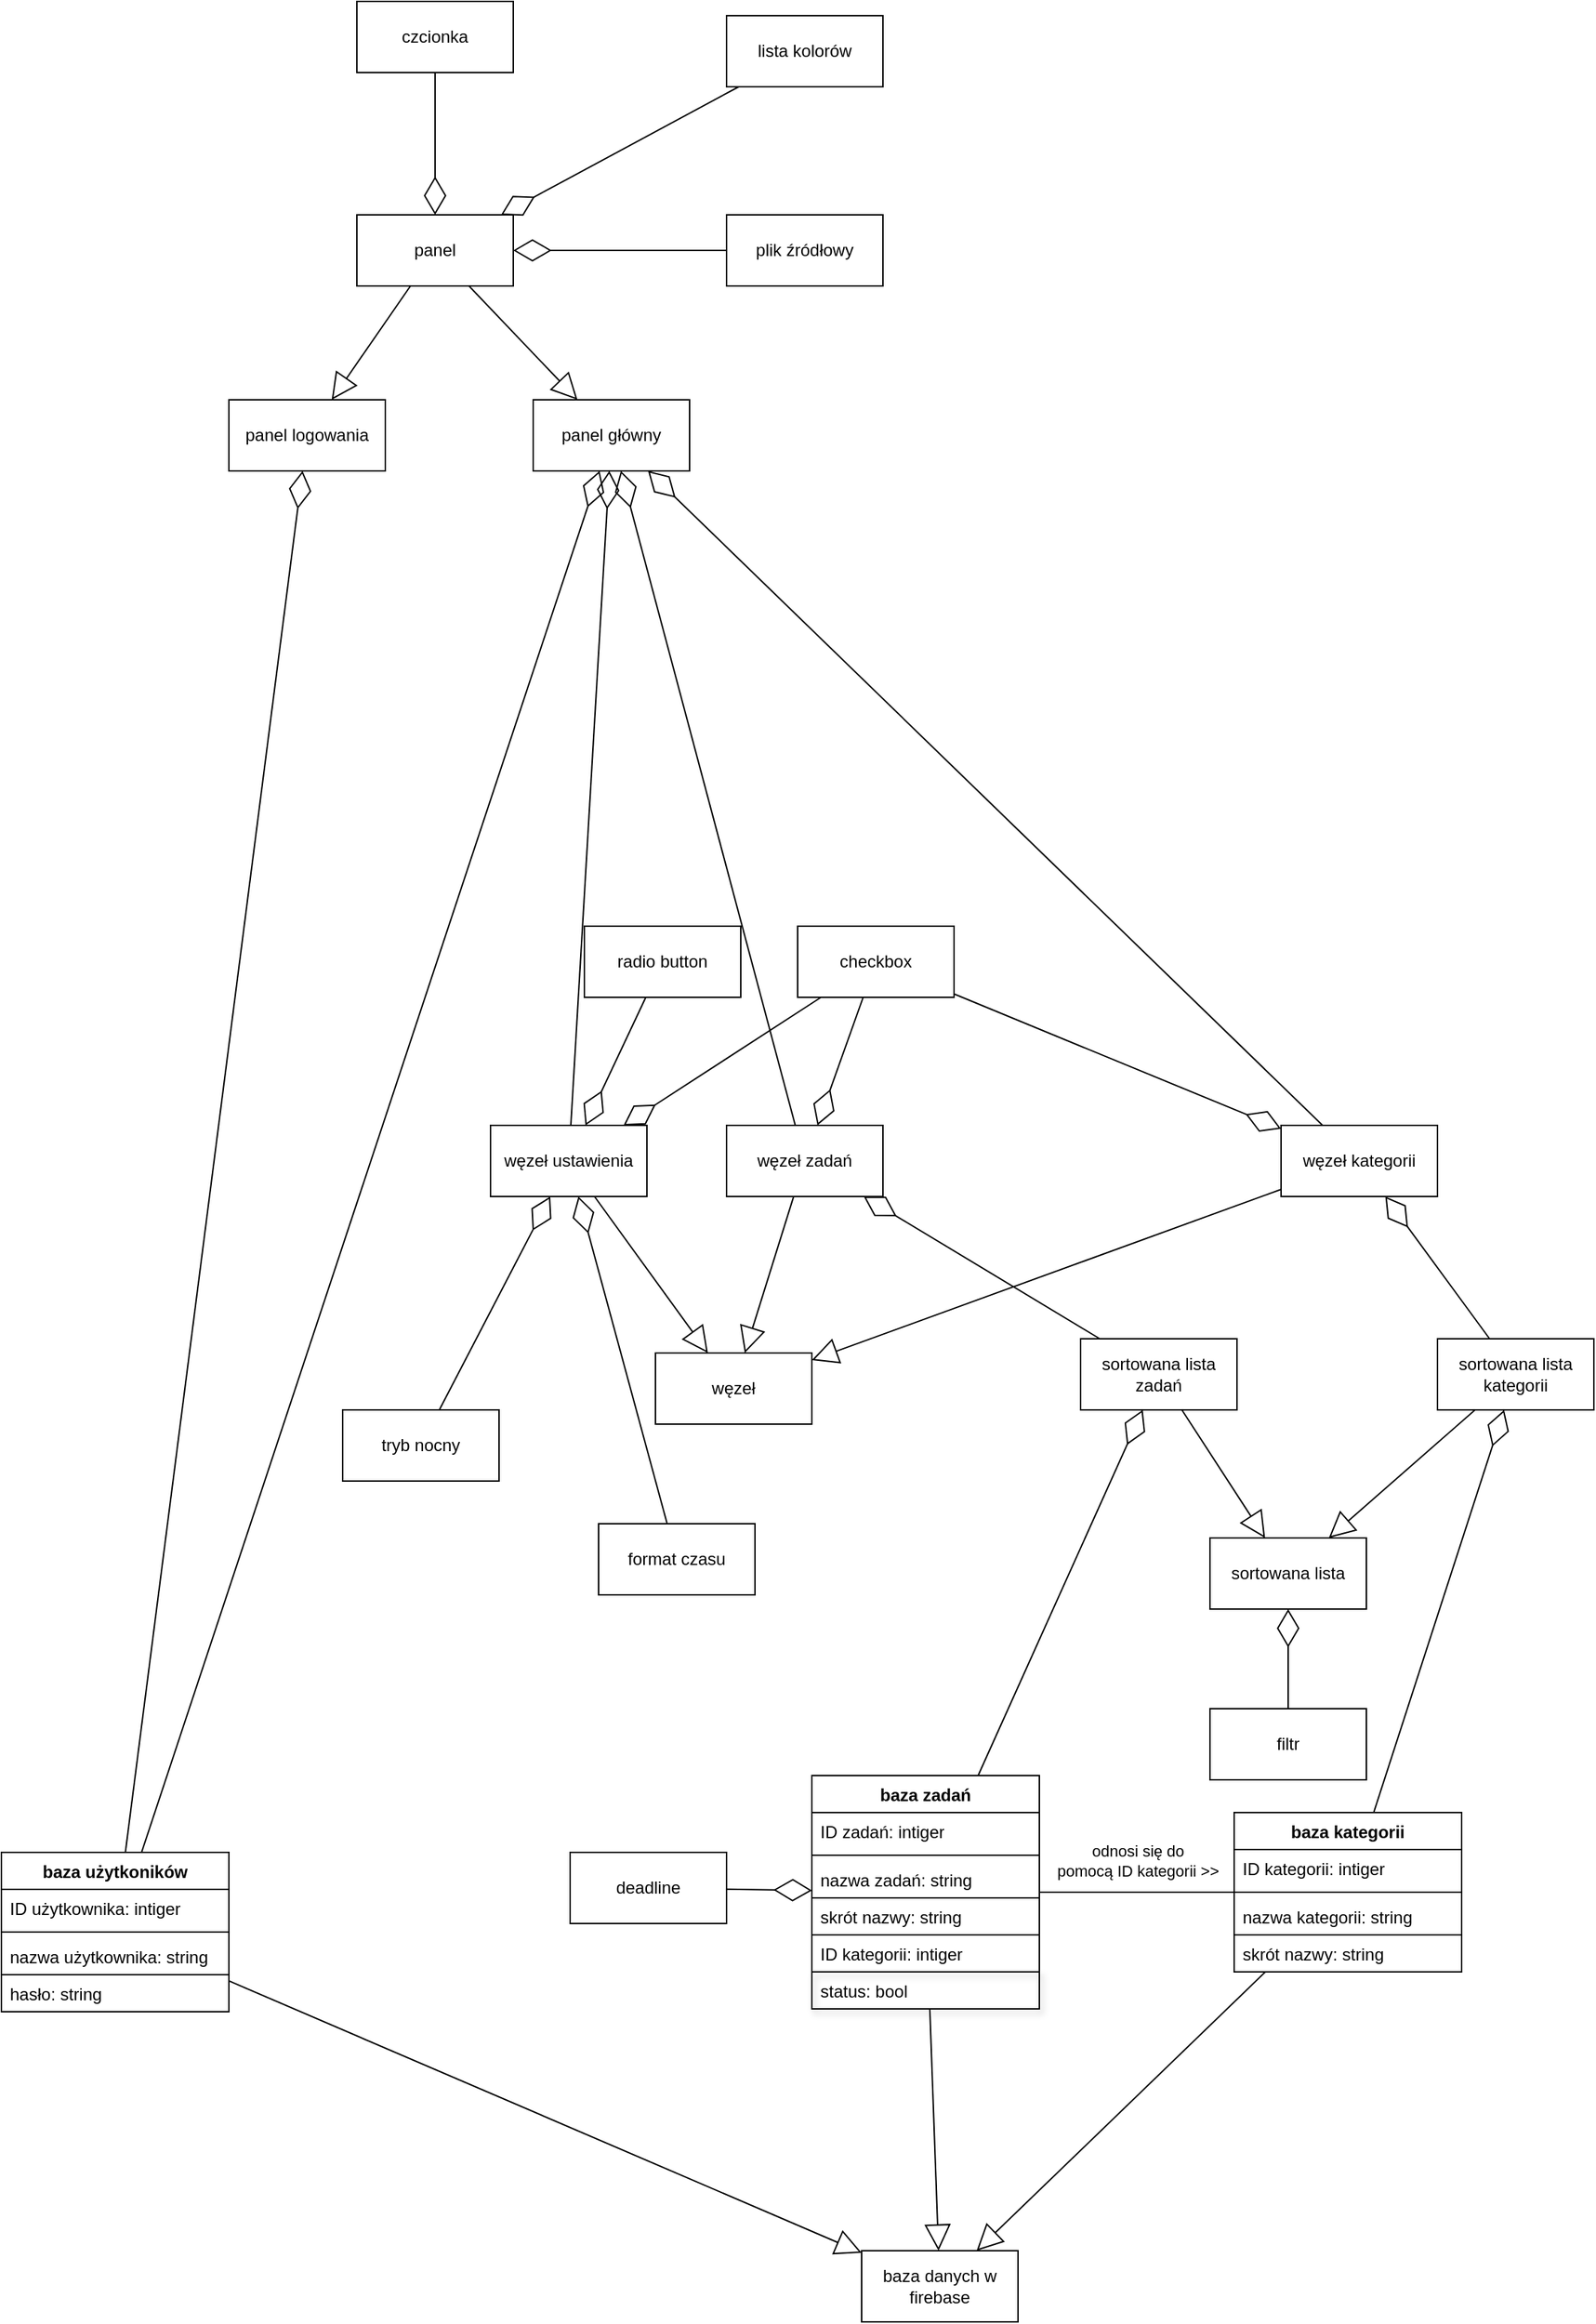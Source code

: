 <mxfile version="24.1.0" type="github">
  <diagram name="Strona-1" id="91CV94bHE18N9bor837x">
    <mxGraphModel dx="2796" dy="2047" grid="1" gridSize="10" guides="1" tooltips="1" connect="1" arrows="1" fold="1" page="1" pageScale="1" pageWidth="827" pageHeight="1169" math="0" shadow="0">
      <root>
        <mxCell id="0" />
        <mxCell id="1" parent="0" />
        <mxCell id="mU1lm-ajrZcSPC9ihISV-1" value="panel logowania" style="html=1;whiteSpace=wrap;" vertex="1" parent="1">
          <mxGeometry x="-240" y="-300" width="110" height="50" as="geometry" />
        </mxCell>
        <mxCell id="mU1lm-ajrZcSPC9ihISV-3" value="panel główny" style="html=1;whiteSpace=wrap;" vertex="1" parent="1">
          <mxGeometry x="-26" y="-300" width="110" height="50" as="geometry" />
        </mxCell>
        <mxCell id="mU1lm-ajrZcSPC9ihISV-4" value="panel" style="html=1;whiteSpace=wrap;" vertex="1" parent="1">
          <mxGeometry x="-150" y="-430" width="110" height="50" as="geometry" />
        </mxCell>
        <mxCell id="mU1lm-ajrZcSPC9ihISV-5" value="" style="endArrow=block;endSize=16;endFill=0;html=1;rounded=0;" edge="1" parent="1" source="mU1lm-ajrZcSPC9ihISV-4" target="mU1lm-ajrZcSPC9ihISV-1">
          <mxGeometry width="160" relative="1" as="geometry">
            <mxPoint x="-200" y="-160" as="sourcePoint" />
            <mxPoint x="-40" y="-160" as="targetPoint" />
          </mxGeometry>
        </mxCell>
        <mxCell id="mU1lm-ajrZcSPC9ihISV-6" value="" style="endArrow=block;endSize=16;endFill=0;html=1;rounded=0;" edge="1" parent="1" source="mU1lm-ajrZcSPC9ihISV-4" target="mU1lm-ajrZcSPC9ihISV-3">
          <mxGeometry width="160" relative="1" as="geometry">
            <mxPoint x="-14" y="-315" as="sourcePoint" />
            <mxPoint x="-70" y="-235" as="targetPoint" />
          </mxGeometry>
        </mxCell>
        <mxCell id="mU1lm-ajrZcSPC9ihISV-7" value="baza danych w firebase" style="html=1;whiteSpace=wrap;" vertex="1" parent="1">
          <mxGeometry x="205" y="1001" width="110" height="50" as="geometry" />
        </mxCell>
        <mxCell id="mU1lm-ajrZcSPC9ihISV-9" value="deadline" style="html=1;whiteSpace=wrap;" vertex="1" parent="1">
          <mxGeometry y="721" width="110" height="50" as="geometry" />
        </mxCell>
        <mxCell id="mU1lm-ajrZcSPC9ihISV-12" value="baza kategorii" style="swimlane;fontStyle=1;align=center;verticalAlign=top;childLayout=stackLayout;horizontal=1;startSize=26;horizontalStack=0;resizeParent=1;resizeParentMax=0;resizeLast=0;collapsible=1;marginBottom=0;whiteSpace=wrap;html=1;" vertex="1" parent="1">
          <mxGeometry x="467" y="693" width="160" height="112" as="geometry" />
        </mxCell>
        <mxCell id="mU1lm-ajrZcSPC9ihISV-13" value="ID kategorii: intiger" style="text;strokeColor=none;fillColor=none;align=left;verticalAlign=top;spacingLeft=4;spacingRight=4;overflow=hidden;rotatable=0;points=[[0,0.5],[1,0.5]];portConstraint=eastwest;whiteSpace=wrap;html=1;" vertex="1" parent="mU1lm-ajrZcSPC9ihISV-12">
          <mxGeometry y="26" width="160" height="26" as="geometry" />
        </mxCell>
        <mxCell id="mU1lm-ajrZcSPC9ihISV-14" value="" style="line;strokeWidth=1;fillColor=none;align=left;verticalAlign=middle;spacingTop=-1;spacingLeft=3;spacingRight=3;rotatable=0;labelPosition=right;points=[];portConstraint=eastwest;strokeColor=inherit;" vertex="1" parent="mU1lm-ajrZcSPC9ihISV-12">
          <mxGeometry y="52" width="160" height="8" as="geometry" />
        </mxCell>
        <mxCell id="mU1lm-ajrZcSPC9ihISV-15" value="&lt;div&gt;nazwa kategorii: string&lt;/div&gt;" style="text;strokeColor=none;fillColor=none;align=left;verticalAlign=top;spacingLeft=4;spacingRight=4;overflow=hidden;rotatable=0;points=[[0,0.5],[1,0.5]];portConstraint=eastwest;whiteSpace=wrap;html=1;" vertex="1" parent="mU1lm-ajrZcSPC9ihISV-12">
          <mxGeometry y="60" width="160" height="26" as="geometry" />
        </mxCell>
        <mxCell id="mU1lm-ajrZcSPC9ihISV-17" value="&lt;div&gt;skrót nazwy: string&lt;/div&gt;" style="text;strokeColor=#000000;fillColor=none;align=left;verticalAlign=top;spacingLeft=4;spacingRight=4;overflow=hidden;rotatable=0;points=[[0,0.5],[1,0.5]];portConstraint=eastwest;whiteSpace=wrap;html=1;" vertex="1" parent="mU1lm-ajrZcSPC9ihISV-12">
          <mxGeometry y="86" width="160" height="26" as="geometry" />
        </mxCell>
        <mxCell id="mU1lm-ajrZcSPC9ihISV-19" value="baza zadań" style="swimlane;fontStyle=1;align=center;verticalAlign=top;childLayout=stackLayout;horizontal=1;startSize=26;horizontalStack=0;resizeParent=1;resizeParentMax=0;resizeLast=0;collapsible=1;marginBottom=0;whiteSpace=wrap;html=1;" vertex="1" parent="1">
          <mxGeometry x="170" y="667" width="160" height="164" as="geometry" />
        </mxCell>
        <mxCell id="mU1lm-ajrZcSPC9ihISV-20" value="ID zadań: intiger" style="text;strokeColor=none;fillColor=none;align=left;verticalAlign=top;spacingLeft=4;spacingRight=4;overflow=hidden;rotatable=0;points=[[0,0.5],[1,0.5]];portConstraint=eastwest;whiteSpace=wrap;html=1;" vertex="1" parent="mU1lm-ajrZcSPC9ihISV-19">
          <mxGeometry y="26" width="160" height="26" as="geometry" />
        </mxCell>
        <mxCell id="mU1lm-ajrZcSPC9ihISV-21" value="" style="line;strokeWidth=1;fillColor=none;align=left;verticalAlign=middle;spacingTop=-1;spacingLeft=3;spacingRight=3;rotatable=0;labelPosition=right;points=[];portConstraint=eastwest;strokeColor=inherit;" vertex="1" parent="mU1lm-ajrZcSPC9ihISV-19">
          <mxGeometry y="52" width="160" height="8" as="geometry" />
        </mxCell>
        <mxCell id="mU1lm-ajrZcSPC9ihISV-22" value="&lt;div&gt;nazwa zadań: string&lt;/div&gt;" style="text;strokeColor=none;fillColor=none;align=left;verticalAlign=top;spacingLeft=4;spacingRight=4;overflow=hidden;rotatable=0;points=[[0,0.5],[1,0.5]];portConstraint=eastwest;whiteSpace=wrap;html=1;" vertex="1" parent="mU1lm-ajrZcSPC9ihISV-19">
          <mxGeometry y="60" width="160" height="26" as="geometry" />
        </mxCell>
        <mxCell id="mU1lm-ajrZcSPC9ihISV-23" value="&lt;div&gt;skrót nazwy: string&lt;/div&gt;" style="text;strokeColor=#000000;fillColor=none;align=left;verticalAlign=top;spacingLeft=4;spacingRight=4;overflow=hidden;rotatable=0;points=[[0,0.5],[1,0.5]];portConstraint=eastwest;whiteSpace=wrap;html=1;" vertex="1" parent="mU1lm-ajrZcSPC9ihISV-19">
          <mxGeometry y="86" width="160" height="26" as="geometry" />
        </mxCell>
        <mxCell id="mU1lm-ajrZcSPC9ihISV-98" value="ID kategorii: intiger" style="text;strokeColor=#000000;fillColor=none;align=left;verticalAlign=top;spacingLeft=4;spacingRight=4;overflow=hidden;rotatable=0;points=[[0,0.5],[1,0.5]];portConstraint=eastwest;whiteSpace=wrap;html=1;" vertex="1" parent="mU1lm-ajrZcSPC9ihISV-19">
          <mxGeometry y="112" width="160" height="26" as="geometry" />
        </mxCell>
        <mxCell id="mU1lm-ajrZcSPC9ihISV-24" value="status: bool" style="text;strokeColor=#000000;fillColor=none;align=left;verticalAlign=top;spacingLeft=4;spacingRight=4;overflow=hidden;rotatable=0;points=[[0,0.5],[1,0.5]];portConstraint=eastwest;whiteSpace=wrap;html=1;shadow=1;" vertex="1" parent="mU1lm-ajrZcSPC9ihISV-19">
          <mxGeometry y="138" width="160" height="26" as="geometry" />
        </mxCell>
        <mxCell id="mU1lm-ajrZcSPC9ihISV-25" value="baza użytkoników" style="swimlane;fontStyle=1;align=center;verticalAlign=top;childLayout=stackLayout;horizontal=1;startSize=26;horizontalStack=0;resizeParent=1;resizeParentMax=0;resizeLast=0;collapsible=1;marginBottom=0;whiteSpace=wrap;html=1;" vertex="1" parent="1">
          <mxGeometry x="-400" y="721" width="160" height="112" as="geometry" />
        </mxCell>
        <mxCell id="mU1lm-ajrZcSPC9ihISV-26" value="ID użytkownika: intiger" style="text;strokeColor=none;fillColor=none;align=left;verticalAlign=top;spacingLeft=4;spacingRight=4;overflow=hidden;rotatable=0;points=[[0,0.5],[1,0.5]];portConstraint=eastwest;whiteSpace=wrap;html=1;" vertex="1" parent="mU1lm-ajrZcSPC9ihISV-25">
          <mxGeometry y="26" width="160" height="26" as="geometry" />
        </mxCell>
        <mxCell id="mU1lm-ajrZcSPC9ihISV-27" value="" style="line;strokeWidth=1;fillColor=none;align=left;verticalAlign=middle;spacingTop=-1;spacingLeft=3;spacingRight=3;rotatable=0;labelPosition=right;points=[];portConstraint=eastwest;strokeColor=inherit;" vertex="1" parent="mU1lm-ajrZcSPC9ihISV-25">
          <mxGeometry y="52" width="160" height="8" as="geometry" />
        </mxCell>
        <mxCell id="mU1lm-ajrZcSPC9ihISV-28" value="&lt;div&gt;nazwa użytkownika: string&lt;/div&gt;" style="text;strokeColor=none;fillColor=none;align=left;verticalAlign=top;spacingLeft=4;spacingRight=4;overflow=hidden;rotatable=0;points=[[0,0.5],[1,0.5]];portConstraint=eastwest;whiteSpace=wrap;html=1;" vertex="1" parent="mU1lm-ajrZcSPC9ihISV-25">
          <mxGeometry y="60" width="160" height="26" as="geometry" />
        </mxCell>
        <mxCell id="mU1lm-ajrZcSPC9ihISV-29" value="&lt;div&gt;hasło: string&lt;/div&gt;" style="text;strokeColor=#000000;fillColor=none;align=left;verticalAlign=top;spacingLeft=4;spacingRight=4;overflow=hidden;rotatable=0;points=[[0,0.5],[1,0.5]];portConstraint=eastwest;whiteSpace=wrap;html=1;" vertex="1" parent="mU1lm-ajrZcSPC9ihISV-25">
          <mxGeometry y="86" width="160" height="26" as="geometry" />
        </mxCell>
        <mxCell id="mU1lm-ajrZcSPC9ihISV-31" value="" style="endArrow=block;endSize=16;endFill=0;html=1;rounded=0;" edge="1" parent="1" source="mU1lm-ajrZcSPC9ihISV-25" target="mU1lm-ajrZcSPC9ihISV-7">
          <mxGeometry width="160" relative="1" as="geometry">
            <mxPoint x="103" y="901" as="sourcePoint" />
            <mxPoint x="47" y="981" as="targetPoint" />
          </mxGeometry>
        </mxCell>
        <mxCell id="mU1lm-ajrZcSPC9ihISV-33" value="" style="endArrow=block;endSize=16;endFill=0;html=1;rounded=0;" edge="1" parent="1" source="mU1lm-ajrZcSPC9ihISV-12" target="mU1lm-ajrZcSPC9ihISV-7">
          <mxGeometry width="160" relative="1" as="geometry">
            <mxPoint x="396" y="951" as="sourcePoint" />
            <mxPoint x="340" y="1031" as="targetPoint" />
          </mxGeometry>
        </mxCell>
        <mxCell id="mU1lm-ajrZcSPC9ihISV-41" value="" style="endArrow=none;html=1;edgeStyle=orthogonalEdgeStyle;rounded=0;" edge="1" parent="1" source="mU1lm-ajrZcSPC9ihISV-19" target="mU1lm-ajrZcSPC9ihISV-12">
          <mxGeometry relative="1" as="geometry">
            <mxPoint x="350" y="614" as="sourcePoint" />
            <mxPoint x="510" y="614" as="targetPoint" />
          </mxGeometry>
        </mxCell>
        <mxCell id="mU1lm-ajrZcSPC9ihISV-45" value="odnosi się do &lt;br&gt;pomocą&amp;nbsp;ID kategorii &amp;gt;&amp;gt;" style="edgeLabel;html=1;align=center;verticalAlign=middle;resizable=0;points=[];" vertex="1" connectable="0" parent="mU1lm-ajrZcSPC9ihISV-41">
          <mxGeometry x="0.001" y="4" relative="1" as="geometry">
            <mxPoint y="-18" as="offset" />
          </mxGeometry>
        </mxCell>
        <mxCell id="mU1lm-ajrZcSPC9ihISV-46" value="" style="endArrow=block;endSize=16;endFill=0;html=1;rounded=0;" edge="1" parent="1" source="mU1lm-ajrZcSPC9ihISV-19" target="mU1lm-ajrZcSPC9ihISV-7">
          <mxGeometry width="160" relative="1" as="geometry">
            <mxPoint x="499" y="815" as="sourcePoint" />
            <mxPoint x="296" y="1011" as="targetPoint" />
          </mxGeometry>
        </mxCell>
        <mxCell id="mU1lm-ajrZcSPC9ihISV-47" value="" style="endArrow=diamondThin;endFill=0;endSize=24;html=1;rounded=0;" edge="1" parent="1" source="mU1lm-ajrZcSPC9ihISV-9" target="mU1lm-ajrZcSPC9ihISV-19">
          <mxGeometry width="160" relative="1" as="geometry">
            <mxPoint x="230" y="581" as="sourcePoint" />
            <mxPoint x="390" y="581" as="targetPoint" />
          </mxGeometry>
        </mxCell>
        <mxCell id="mU1lm-ajrZcSPC9ihISV-48" value="" style="endArrow=diamondThin;endFill=0;endSize=24;html=1;rounded=0;" edge="1" parent="1" source="mU1lm-ajrZcSPC9ihISV-25" target="mU1lm-ajrZcSPC9ihISV-1">
          <mxGeometry width="160" relative="1" as="geometry">
            <mxPoint x="60" y="519" as="sourcePoint" />
            <mxPoint x="120" y="510" as="targetPoint" />
          </mxGeometry>
        </mxCell>
        <mxCell id="mU1lm-ajrZcSPC9ihISV-49" value="lista kolorów" style="html=1;whiteSpace=wrap;" vertex="1" parent="1">
          <mxGeometry x="110" y="-570" width="110" height="50" as="geometry" />
        </mxCell>
        <mxCell id="mU1lm-ajrZcSPC9ihISV-51" value="" style="endArrow=diamondThin;endFill=0;endSize=24;html=1;rounded=0;" edge="1" parent="1" source="mU1lm-ajrZcSPC9ihISV-49" target="mU1lm-ajrZcSPC9ihISV-4">
          <mxGeometry width="160" relative="1" as="geometry">
            <mxPoint x="152" y="-380" as="sourcePoint" />
            <mxPoint x="212" y="-389" as="targetPoint" />
          </mxGeometry>
        </mxCell>
        <mxCell id="mU1lm-ajrZcSPC9ihISV-52" value="" style="endArrow=diamondThin;endFill=0;endSize=24;html=1;rounded=0;" edge="1" parent="1" source="mU1lm-ajrZcSPC9ihISV-25" target="mU1lm-ajrZcSPC9ihISV-3">
          <mxGeometry width="160" relative="1" as="geometry">
            <mxPoint x="70" y="741" as="sourcePoint" />
            <mxPoint x="284" y="300" as="targetPoint" />
          </mxGeometry>
        </mxCell>
        <mxCell id="mU1lm-ajrZcSPC9ihISV-53" value="" style="endArrow=diamondThin;endFill=0;endSize=24;html=1;rounded=0;" edge="1" parent="1" source="mU1lm-ajrZcSPC9ihISV-19" target="mU1lm-ajrZcSPC9ihISV-60">
          <mxGeometry width="160" relative="1" as="geometry">
            <mxPoint x="-40" y="731" as="sourcePoint" />
            <mxPoint x="355" y="290" as="targetPoint" />
          </mxGeometry>
        </mxCell>
        <mxCell id="mU1lm-ajrZcSPC9ihISV-54" value="" style="endArrow=diamondThin;endFill=0;endSize=24;html=1;rounded=0;" edge="1" parent="1" source="mU1lm-ajrZcSPC9ihISV-12" target="mU1lm-ajrZcSPC9ihISV-61">
          <mxGeometry width="160" relative="1" as="geometry">
            <mxPoint x="-30" y="741" as="sourcePoint" />
            <mxPoint x="365" y="300" as="targetPoint" />
          </mxGeometry>
        </mxCell>
        <mxCell id="mU1lm-ajrZcSPC9ihISV-55" value="plik źródłowy" style="html=1;whiteSpace=wrap;" vertex="1" parent="1">
          <mxGeometry x="110" y="-430" width="110" height="50" as="geometry" />
        </mxCell>
        <mxCell id="mU1lm-ajrZcSPC9ihISV-56" value="" style="endArrow=diamondThin;endFill=0;endSize=24;html=1;rounded=0;" edge="1" parent="1" source="mU1lm-ajrZcSPC9ihISV-55" target="mU1lm-ajrZcSPC9ihISV-4">
          <mxGeometry width="160" relative="1" as="geometry">
            <mxPoint x="372.5" y="150" as="sourcePoint" />
            <mxPoint x="221.5" y="-263" as="targetPoint" />
          </mxGeometry>
        </mxCell>
        <mxCell id="mU1lm-ajrZcSPC9ihISV-57" value="sortowana lista" style="html=1;whiteSpace=wrap;" vertex="1" parent="1">
          <mxGeometry x="450" y="500" width="110" height="50" as="geometry" />
        </mxCell>
        <mxCell id="mU1lm-ajrZcSPC9ihISV-60" value="sortowana lista zadań" style="html=1;whiteSpace=wrap;" vertex="1" parent="1">
          <mxGeometry x="359" y="360" width="110" height="50" as="geometry" />
        </mxCell>
        <mxCell id="mU1lm-ajrZcSPC9ihISV-61" value="sortowana lista kategorii" style="html=1;whiteSpace=wrap;" vertex="1" parent="1">
          <mxGeometry x="610" y="360" width="110" height="50" as="geometry" />
        </mxCell>
        <mxCell id="mU1lm-ajrZcSPC9ihISV-62" value="filtr" style="html=1;whiteSpace=wrap;" vertex="1" parent="1">
          <mxGeometry x="450" y="620" width="110" height="50" as="geometry" />
        </mxCell>
        <mxCell id="mU1lm-ajrZcSPC9ihISV-63" value="" style="endArrow=diamondThin;endFill=0;endSize=24;html=1;rounded=0;" edge="1" parent="1" source="mU1lm-ajrZcSPC9ihISV-62" target="mU1lm-ajrZcSPC9ihISV-57">
          <mxGeometry width="160" relative="1" as="geometry">
            <mxPoint x="617" y="703" as="sourcePoint" />
            <mxPoint x="640" y="500" as="targetPoint" />
          </mxGeometry>
        </mxCell>
        <mxCell id="mU1lm-ajrZcSPC9ihISV-65" value="" style="endArrow=block;endSize=16;endFill=0;html=1;rounded=0;" edge="1" parent="1" source="mU1lm-ajrZcSPC9ihISV-61" target="mU1lm-ajrZcSPC9ihISV-57">
          <mxGeometry width="160" relative="1" as="geometry">
            <mxPoint x="853" y="410" as="sourcePoint" />
            <mxPoint x="650" y="606" as="targetPoint" />
          </mxGeometry>
        </mxCell>
        <mxCell id="mU1lm-ajrZcSPC9ihISV-66" value="" style="endArrow=block;endSize=16;endFill=0;html=1;rounded=0;" edge="1" parent="1" source="mU1lm-ajrZcSPC9ihISV-60" target="mU1lm-ajrZcSPC9ihISV-57">
          <mxGeometry width="160" relative="1" as="geometry">
            <mxPoint x="597" y="330" as="sourcePoint" />
            <mxPoint x="497" y="400" as="targetPoint" />
          </mxGeometry>
        </mxCell>
        <mxCell id="mU1lm-ajrZcSPC9ihISV-74" value="węzeł" style="html=1;whiteSpace=wrap;" vertex="1" parent="1">
          <mxGeometry x="60" y="370" width="110" height="50" as="geometry" />
        </mxCell>
        <mxCell id="mU1lm-ajrZcSPC9ihISV-75" value="węzeł ustawienia" style="html=1;whiteSpace=wrap;" vertex="1" parent="1">
          <mxGeometry x="-56" y="210" width="110" height="50" as="geometry" />
        </mxCell>
        <mxCell id="mU1lm-ajrZcSPC9ihISV-76" value="węzeł zadań" style="html=1;whiteSpace=wrap;" vertex="1" parent="1">
          <mxGeometry x="110" y="210" width="110" height="50" as="geometry" />
        </mxCell>
        <mxCell id="mU1lm-ajrZcSPC9ihISV-77" value="węzeł kategorii" style="html=1;whiteSpace=wrap;" vertex="1" parent="1">
          <mxGeometry x="500" y="210" width="110" height="50" as="geometry" />
        </mxCell>
        <mxCell id="mU1lm-ajrZcSPC9ihISV-79" value="" style="endArrow=block;endSize=16;endFill=0;html=1;rounded=0;" edge="1" parent="1" source="mU1lm-ajrZcSPC9ihISV-75" target="mU1lm-ajrZcSPC9ihISV-74">
          <mxGeometry width="160" relative="1" as="geometry">
            <mxPoint x="170" y="340" as="sourcePoint" />
            <mxPoint x="229" y="430" as="targetPoint" />
          </mxGeometry>
        </mxCell>
        <mxCell id="mU1lm-ajrZcSPC9ihISV-80" value="" style="endArrow=block;endSize=16;endFill=0;html=1;rounded=0;" edge="1" parent="1" source="mU1lm-ajrZcSPC9ihISV-76" target="mU1lm-ajrZcSPC9ihISV-74">
          <mxGeometry width="160" relative="1" as="geometry">
            <mxPoint x="170" y="300" as="sourcePoint" />
            <mxPoint x="250" y="410" as="targetPoint" />
          </mxGeometry>
        </mxCell>
        <mxCell id="mU1lm-ajrZcSPC9ihISV-81" value="" style="endArrow=block;endSize=16;endFill=0;html=1;rounded=0;" edge="1" parent="1" source="mU1lm-ajrZcSPC9ihISV-77" target="mU1lm-ajrZcSPC9ihISV-74">
          <mxGeometry width="160" relative="1" as="geometry">
            <mxPoint x="226" y="300" as="sourcePoint" />
            <mxPoint x="220" y="420" as="targetPoint" />
          </mxGeometry>
        </mxCell>
        <mxCell id="mU1lm-ajrZcSPC9ihISV-82" value="" style="endArrow=diamondThin;endFill=0;endSize=24;html=1;rounded=0;" edge="1" parent="1" source="mU1lm-ajrZcSPC9ihISV-60" target="mU1lm-ajrZcSPC9ihISV-76">
          <mxGeometry width="160" relative="1" as="geometry">
            <mxPoint x="299" y="690" as="sourcePoint" />
            <mxPoint x="413" y="420" as="targetPoint" />
          </mxGeometry>
        </mxCell>
        <mxCell id="mU1lm-ajrZcSPC9ihISV-83" value="" style="endArrow=diamondThin;endFill=0;endSize=24;html=1;rounded=0;" edge="1" parent="1" source="mU1lm-ajrZcSPC9ihISV-61" target="mU1lm-ajrZcSPC9ihISV-77">
          <mxGeometry width="160" relative="1" as="geometry">
            <mxPoint x="816" y="350" as="sourcePoint" />
            <mxPoint x="650" y="250" as="targetPoint" />
          </mxGeometry>
        </mxCell>
        <mxCell id="mU1lm-ajrZcSPC9ihISV-84" value="" style="endArrow=diamondThin;endFill=0;endSize=24;html=1;rounded=0;" edge="1" parent="1" source="mU1lm-ajrZcSPC9ihISV-75" target="mU1lm-ajrZcSPC9ihISV-3">
          <mxGeometry width="160" relative="1" as="geometry">
            <mxPoint x="396" y="110" as="sourcePoint" />
            <mxPoint x="230" y="10" as="targetPoint" />
          </mxGeometry>
        </mxCell>
        <mxCell id="mU1lm-ajrZcSPC9ihISV-85" value="" style="endArrow=diamondThin;endFill=0;endSize=24;html=1;rounded=0;" edge="1" parent="1" source="mU1lm-ajrZcSPC9ihISV-76" target="mU1lm-ajrZcSPC9ihISV-3">
          <mxGeometry width="160" relative="1" as="geometry">
            <mxPoint x="100" y="220" as="sourcePoint" />
            <mxPoint x="100" y="-10" as="targetPoint" />
          </mxGeometry>
        </mxCell>
        <mxCell id="mU1lm-ajrZcSPC9ihISV-86" value="" style="endArrow=diamondThin;endFill=0;endSize=24;html=1;rounded=0;" edge="1" parent="1" source="mU1lm-ajrZcSPC9ihISV-77" target="mU1lm-ajrZcSPC9ihISV-3">
          <mxGeometry width="160" relative="1" as="geometry">
            <mxPoint x="386" y="240" as="sourcePoint" />
            <mxPoint x="250" y="10" as="targetPoint" />
          </mxGeometry>
        </mxCell>
        <mxCell id="mU1lm-ajrZcSPC9ihISV-87" value="czcionka" style="html=1;whiteSpace=wrap;" vertex="1" parent="1">
          <mxGeometry x="-150" y="-580" width="110" height="50" as="geometry" />
        </mxCell>
        <mxCell id="mU1lm-ajrZcSPC9ihISV-93" value="" style="endArrow=diamondThin;endFill=0;endSize=24;html=1;rounded=0;" edge="1" parent="1" source="mU1lm-ajrZcSPC9ihISV-87" target="mU1lm-ajrZcSPC9ihISV-4">
          <mxGeometry width="160" relative="1" as="geometry">
            <mxPoint x="-252" y="-550" as="sourcePoint" />
            <mxPoint x="-420" y="-460" as="targetPoint" />
          </mxGeometry>
        </mxCell>
        <mxCell id="mU1lm-ajrZcSPC9ihISV-94" value="tryb nocny" style="html=1;whiteSpace=wrap;" vertex="1" parent="1">
          <mxGeometry x="-160" y="410" width="110" height="50" as="geometry" />
        </mxCell>
        <mxCell id="mU1lm-ajrZcSPC9ihISV-95" value="format czasu" style="html=1;whiteSpace=wrap;" vertex="1" parent="1">
          <mxGeometry x="20" y="490" width="110" height="50" as="geometry" />
        </mxCell>
        <mxCell id="mU1lm-ajrZcSPC9ihISV-96" value="" style="endArrow=diamondThin;endFill=0;endSize=24;html=1;rounded=0;" edge="1" parent="1" source="mU1lm-ajrZcSPC9ihISV-94" target="mU1lm-ajrZcSPC9ihISV-75">
          <mxGeometry width="160" relative="1" as="geometry">
            <mxPoint x="-385" y="370" as="sourcePoint" />
            <mxPoint x="-550" y="270" as="targetPoint" />
          </mxGeometry>
        </mxCell>
        <mxCell id="mU1lm-ajrZcSPC9ihISV-97" value="" style="endArrow=diamondThin;endFill=0;endSize=24;html=1;rounded=0;" edge="1" parent="1" source="mU1lm-ajrZcSPC9ihISV-95" target="mU1lm-ajrZcSPC9ihISV-75">
          <mxGeometry width="160" relative="1" as="geometry">
            <mxPoint x="-80" y="560" as="sourcePoint" />
            <mxPoint x="10" y="340" as="targetPoint" />
          </mxGeometry>
        </mxCell>
        <mxCell id="mU1lm-ajrZcSPC9ihISV-101" value="checkbox" style="html=1;whiteSpace=wrap;" vertex="1" parent="1">
          <mxGeometry x="160" y="70" width="110" height="50" as="geometry" />
        </mxCell>
        <mxCell id="mU1lm-ajrZcSPC9ihISV-102" value="" style="endArrow=diamondThin;endFill=0;endSize=24;html=1;rounded=0;" edge="1" parent="1" source="mU1lm-ajrZcSPC9ihISV-101" target="mU1lm-ajrZcSPC9ihISV-77">
          <mxGeometry width="160" relative="1" as="geometry">
            <mxPoint x="696" y="130" as="sourcePoint" />
            <mxPoint x="530" y="30" as="targetPoint" />
          </mxGeometry>
        </mxCell>
        <mxCell id="mU1lm-ajrZcSPC9ihISV-103" value="" style="endArrow=diamondThin;endFill=0;endSize=24;html=1;rounded=0;" edge="1" parent="1" source="mU1lm-ajrZcSPC9ihISV-101" target="mU1lm-ajrZcSPC9ihISV-76">
          <mxGeometry width="160" relative="1" as="geometry">
            <mxPoint x="686" y="180" as="sourcePoint" />
            <mxPoint x="520" y="80" as="targetPoint" />
          </mxGeometry>
        </mxCell>
        <mxCell id="mU1lm-ajrZcSPC9ihISV-104" value="" style="endArrow=diamondThin;endFill=0;endSize=24;html=1;rounded=0;" edge="1" parent="1" source="mU1lm-ajrZcSPC9ihISV-101" target="mU1lm-ajrZcSPC9ihISV-75">
          <mxGeometry width="160" relative="1" as="geometry">
            <mxPoint x="560" y="100" as="sourcePoint" />
            <mxPoint x="701" y="156" as="targetPoint" />
          </mxGeometry>
        </mxCell>
        <mxCell id="mU1lm-ajrZcSPC9ihISV-105" value="radio button" style="html=1;whiteSpace=wrap;" vertex="1" parent="1">
          <mxGeometry x="10" y="70" width="110" height="50" as="geometry" />
        </mxCell>
        <mxCell id="mU1lm-ajrZcSPC9ihISV-106" value="" style="endArrow=diamondThin;endFill=0;endSize=24;html=1;rounded=0;" edge="1" parent="1" source="mU1lm-ajrZcSPC9ihISV-105" target="mU1lm-ajrZcSPC9ihISV-75">
          <mxGeometry width="160" relative="1" as="geometry">
            <mxPoint x="186" y="130" as="sourcePoint" />
            <mxPoint x="48" y="220" as="targetPoint" />
          </mxGeometry>
        </mxCell>
      </root>
    </mxGraphModel>
  </diagram>
</mxfile>
